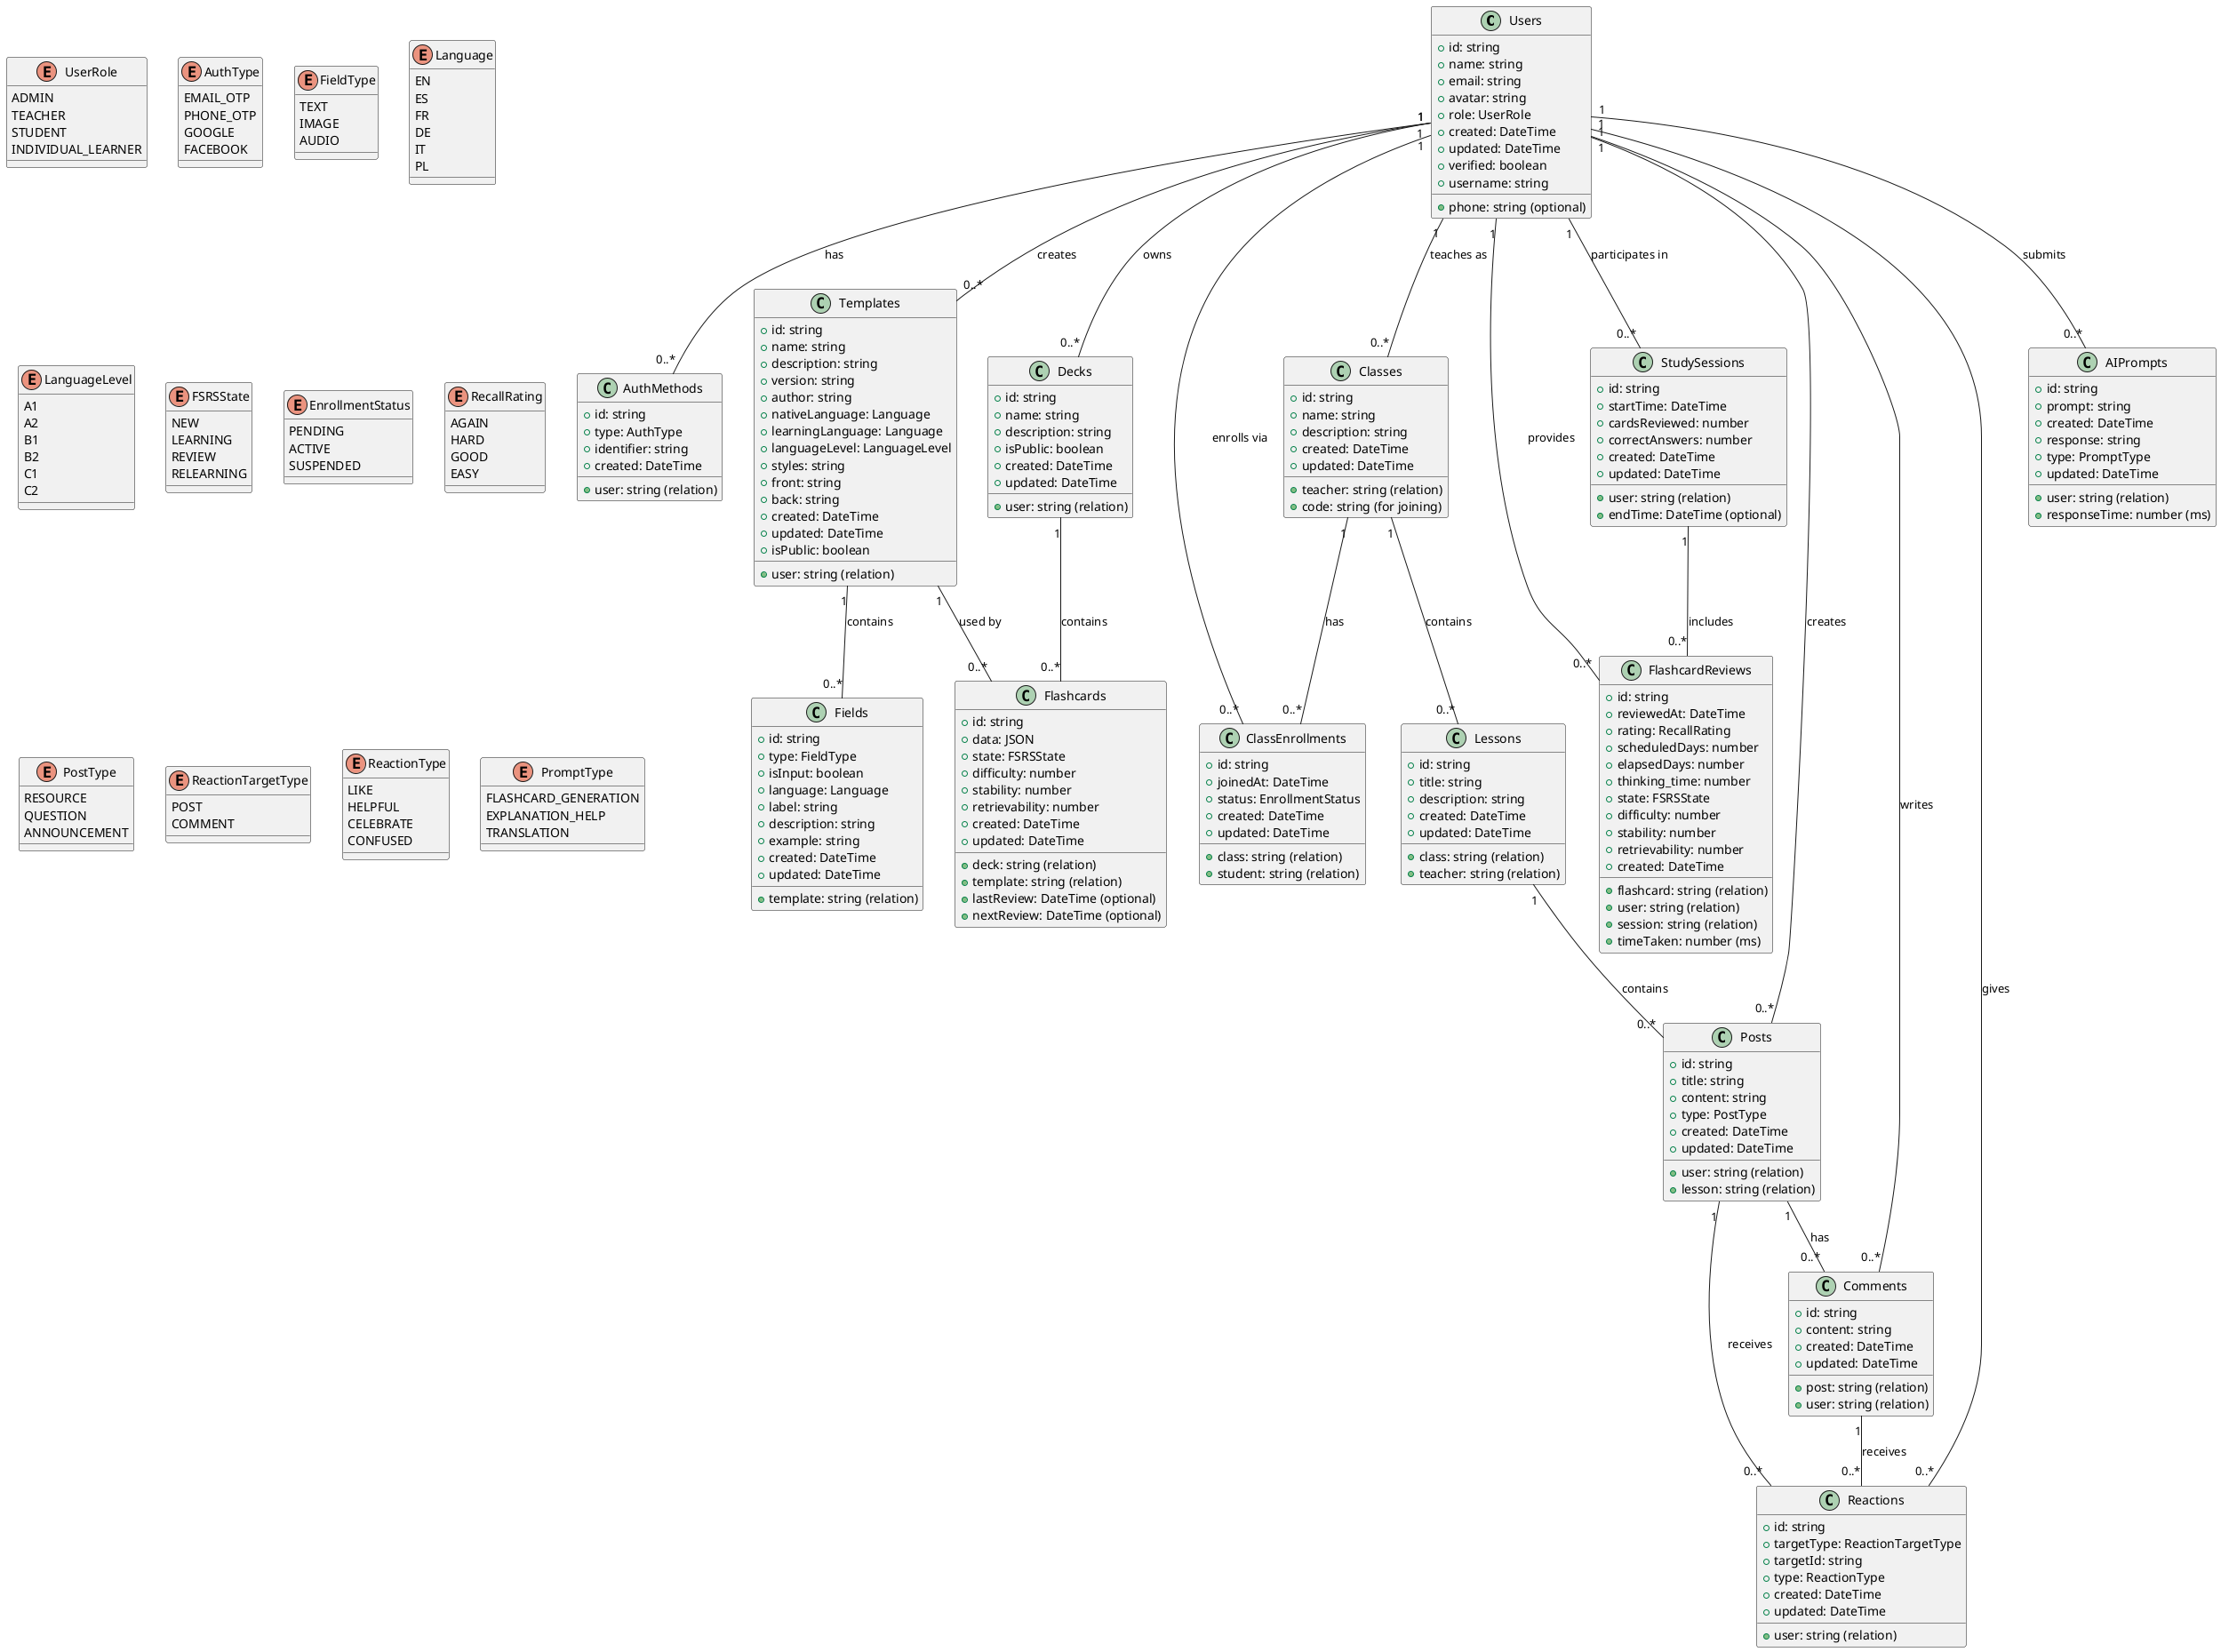 @startuml "BlendSphere Data Structure - PocketBase Compatible"
' Define the entities

' User related
class Users {
  +id: string
  +name: string
  +email: string
  +phone: string (optional)
  +avatar: string
  +role: UserRole
  +created: DateTime
  +updated: DateTime
  +verified: boolean
  +username: string
}

enum UserRole {
  ADMIN
  TEACHER
  STUDENT
  INDIVIDUAL_LEARNER
}

' Authentication related
class AuthMethods {
  +id: string
  +user: string (relation)
  +type: AuthType
  +identifier: string
  +created: DateTime
}

enum AuthType {
  EMAIL_OTP
  PHONE_OTP
  GOOGLE
  FACEBOOK
}

' Template and Field related
class Templates {
  +id: string
  +name: string
  +description: string
  +version: string
  +author: string
  +nativeLanguage: Language
  +learningLanguage: Language
  +languageLevel: LanguageLevel
  +styles: string
  +front: string
  +back: string
  +created: DateTime
  +updated: DateTime
  +isPublic: boolean
  +user: string (relation)
}

class Fields {
  +id: string
  +template: string (relation)
  +type: FieldType
  +isInput: boolean
  +language: Language
  +label: string
  +description: string
  +example: string
  +created: DateTime
  +updated: DateTime
}

enum FieldType {
  TEXT
  IMAGE
  AUDIO
}

enum Language {
  EN
  ES
  FR
  DE
  IT
  PL
}

enum LanguageLevel {
  A1
  A2
  B1
  B2
  C1
  C2
}

' Deck and Flashcard related
class Decks {
  +id: string
  +name: string
  +description: string
  +user: string (relation)
  +isPublic: boolean
  +created: DateTime
  +updated: DateTime
}

class Flashcards {
  +id: string
  +deck: string (relation)
  +template: string (relation)
  +data: JSON
  +state: FSRSState
  +difficulty: number
  +stability: number
  +retrievability: number
  +lastReview: DateTime (optional)
  +nextReview: DateTime (optional)
  +created: DateTime
  +updated: DateTime
}

enum FSRSState {
  NEW
  LEARNING
  REVIEW
  RELEARNING
}

' Class related (for group learning)
class Classes {
  +id: string
  +name: string
  +description: string
  +teacher: string (relation)
  +created: DateTime
  +updated: DateTime
  +code: string (for joining)
}

class ClassEnrollments {
  +id: string
  +class: string (relation)
  +student: string (relation)
  +joinedAt: DateTime
  +status: EnrollmentStatus
  +created: DateTime
  +updated: DateTime
}

enum EnrollmentStatus {
  PENDING
  ACTIVE
  SUSPENDED
}

class Lessons {
  +id: string
  +class: string (relation)
  +title: string
  +description: string
  +teacher: string (relation)
  +created: DateTime
  +updated: DateTime
}

' SRS related
class StudySessions {
  +id: string
  +user: string (relation)
  +startTime: DateTime
  +endTime: DateTime (optional)
  +cardsReviewed: number
  +correctAnswers: number
  +created: DateTime
  +updated: DateTime
}

class FlashcardReviews {
  +id: string
  +flashcard: string (relation)
  +user: string (relation)
  +session: string (relation)
  +reviewedAt: DateTime
  +rating: RecallRating
  +timeTaken: number (ms)
  +scheduledDays: number
  +elapsedDays: number
  +thinking_time: number
  +state: FSRSState
  +difficulty: number
  +stability: number
  +retrievability: number
  +created: DateTime
}

enum RecallRating {
  AGAIN
  HARD
  GOOD
  EASY
}

' Lesson Discussion related
class Posts {
  +id: string
  +user: string (relation)
  +lesson: string (relation)
  +title: string
  +content: string
  +type: PostType
  +created: DateTime
  +updated: DateTime
}

enum PostType {
  RESOURCE
  QUESTION
  ANNOUNCEMENT
}

class Comments {
  +id: string
  +post: string (relation)
  +user: string (relation)
  +content: string
  +created: DateTime
  +updated: DateTime
}

class Reactions {
  +id: string
  +user: string (relation)
  +targetType: ReactionTargetType
  +targetId: string
  +type: ReactionType
  +created: DateTime
  +updated: DateTime
}

enum ReactionTargetType {
  POST
  COMMENT
}

enum ReactionType {
  LIKE
  HELPFUL
  CELEBRATE
  CONFUSED
}

' AI Integration
class AIPrompts {
  +id: string
  +user: string (relation)
  +prompt: string
  +created: DateTime
  +response: string
  +responseTime: number (ms)
  +type: PromptType
  +updated: DateTime
}

enum PromptType {
  FLASHCARD_GENERATION
  EXPLANATION_HELP
  TRANSLATION
}

' Define relationships - PocketBase uses string IDs for relations
Users "1" -- "0..*" AuthMethods : has
Users "1" -- "0..*" Templates : creates
Users "1" -- "0..*" Decks : owns
Users "1" -- "0..*" Classes : teaches as
Users "1" -- "0..*" ClassEnrollments : enrolls via
Users "1" -- "0..*" StudySessions : participates in
Users "1" -- "0..*" FlashcardReviews : provides
Users "1" -- "0..*" Posts : creates
Users "1" -- "0..*" Comments : writes
Users "1" -- "0..*" Reactions : gives
Users "1" -- "0..*" AIPrompts : submits

Templates "1" -- "0..*" Fields : contains
Templates "1" -- "0..*" Flashcards : used by

Decks "1" -- "0..*" Flashcards : contains
Classes "1" -- "0..*" ClassEnrollments : has
Classes "1" -- "0..*" Lessons : contains

Lessons "1" -- "0..*" Posts : contains

StudySessions "1" -- "0..*" FlashcardReviews : includes

Posts "1" -- "0..*" Comments : has
Posts "1" -- "0..*" Reactions : receives
Comments "1" -- "0..*" Reactions : receives

@enduml
